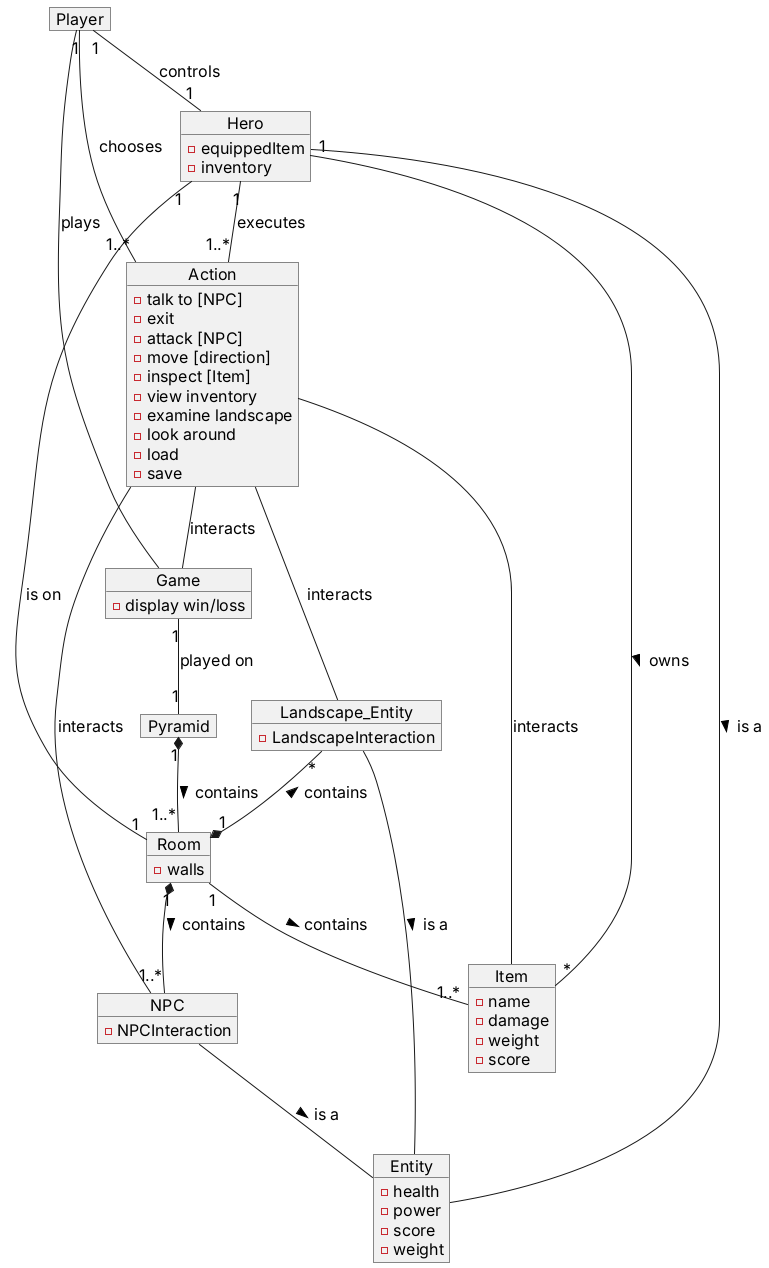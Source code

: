 @startuml Domain Model
skinparam DefaultFontName Inter
skinparam DefaultFontSize 16
skinparam DefaultFontStyle bold
skinparam ArrowThickness 1
hide empty members

object "Hero" as Main_Character {
  - equippedItem
  - inventory
}
object Game{
-display win/loss
}
object Player{
}
object Landscape_Entity{
   -LandscapeInteraction
}
object Entity {
  - health
  - power
  - score
  - weight
}
object Action{
  -talk to [NPC]
  -exit
  -attack [NPC]
  -move [direction]
  -inspect [Item]
  -view inventory
  -examine landscape
  -look around
  -load
  -save

}
object Item {
  - name
  - damage 
  - weight 
  - score
}
object NPC {
  -NPCInteraction
}
object Pyramid {
}
object Room {
   - walls
}
Room "1"-- "1..*" Item : contains >
Pyramid "1"*--"1..*" Room: contains >
Room "1"*-- "1..*" NPC : contains >
Game "1"--"1" Pyramid: played on
Main_Character "1"--"*" Item: owns >
Entity -- Main_Character: is a <
NPC -- Entity: is a >
Landscape_Entity -- Entity: is a >
Landscape_Entity "*"--*"1" Room: contains <
Main_Character "1" -- "1" Room: is on
Player "1"--"1" Main_Character: controls
Player -- Game: plays
Player "1"--"1..*" Action: chooses
Main_Character "1"--"1..*" Action: executes
Action -- Game: interacts
Action -- NPC: interacts
Action -- Landscape_Entity: interacts
Action -- Item: interacts

@enduml
